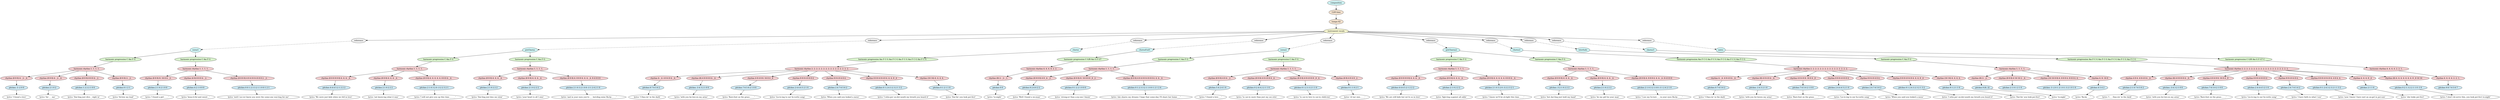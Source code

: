 digraph compositionModel {
    graph [ordering="out"];
    n0 [fillcolor="#cef2f3",style="filled",label="composition"];
    n1 [fillcolor="#f3e1ce",style="filled",label="12/8 time"];
    n0 -> n1;
    n2 [fillcolor="#f3e1ce",style="filled",label="tempo 62"];
    n1 -> n2;
    n3 [fillcolor="#f3f3ce",style="filled",label="instrument vocals"];
    n2 -> n3;
    n4 [fillcolor="#f0f0f0",style="filled",label="reference"];
    n3 -> n4;
    n5 [fillcolor="#f0f0f0",style="filled",label="reference"];
    n3 -> n5;
    n6 [fillcolor="#f0f0f0",style="filled",label="reference"];
    n3 -> n6;
    n7 [fillcolor="#f0f0f0",style="filled",label="reference"];
    n3 -> n7;
    n8 [fillcolor="#f0f0f0",style="filled",label="reference"];
    n3 -> n8;
    n9 [fillcolor="#f0f0f0",style="filled",label="reference"];
    n3 -> n9;
    n10 [fillcolor="#f0f0f0",style="filled",label="reference"];
    n3 -> n10;
    n11 [fillcolor="#f0f0f0",style="filled",label="reference"];
    n3 -> n11;
    n12 [fillcolor="#f0f0f0",style="filled",label="reference"];
    n3 -> n12;
    n13 [fillcolor="#f0f0f0",style="filled",label="reference"];
    n3 -> n13;
    n14 [fillcolor="#cef2f3",style="filled",label="verse1"];
    n15 [fillcolor="#daf3ce",style="filled",label="harmonic progression C Am F G"];
    n14 -> n15;
    n16 [fillcolor="#f3ced0",style="filled",label="harmonic rhythm 1. 1. 1. 1."];
    n15 -> n16;
    n17 [fillcolor="#f3ced0",style="filled",label="rhythm (8 8 8) 4. _2. _4."];
    n16 -> n17;
    n18 [fillcolor="#cee8f3",style="filled",label="pitches -3 -2 0 0"];
    n17 -> n18;
    n19 [fillcolor="white",style="filled",label="lyrics 'I found a love'"];
    n18 -> n19;
    n20 [fillcolor="#f3ced0",style="filled",label="rhythm (8 8 8) 4. _2. _4."];
    n16 -> n20;
    n21 [fillcolor="#cee8f3",style="filled",label="pitches 2 1 0 2"];
    n20 -> n21;
    n22 [fillcolor="white",style="filled",label="lyrics 'for _ _ me'"];
    n21 -> n22;
    n23 [fillcolor="#f3ced0",style="filled",label="rhythm (8 8 8) 8 8 8 4. _2."];
    n16 -> n23;
    n24 [fillcolor="#cee8f3",style="filled",label="pitches 1 2 2 2 1 0 0"];
    n23 -> n24;
    n25 [fillcolor="white",style="filled",label="lyrics 'Dar-ling just dive _ right in'"];
    n24 -> n25;
    n26 [fillcolor="#f3ced0",style="filled",label="rhythm (8 8 8) 2. _2."];
    n16 -> n26;
    n27 [fillcolor="#cee8f3",style="filled",label="pitches 0 1 2 1"];
    n26 -> n27;
    n28 [fillcolor="white",style="filled",label="lyrics 'fol-low my lead'"];
    n27 -> n28;
    n29 [fillcolor="#daf3ce",style="filled",label="harmonic progression C Am F G"];
    n14 -> n29;
    n30 [fillcolor="#f3ced0",style="filled",label="harmonic rhythm 1. 1. 1. 1."];
    n29 -> n30;
    n31 [fillcolor="#f3ced0",style="filled",label="rhythm (8 8 8) 8. 16 8 4. _2."];
    n30 -> n31;
    n32 [fillcolor="#cee8f3",style="filled",label="pitches 2 1 0 2 1 0 0"];
    n31 -> n32;
    n33 [fillcolor="white",style="filled",label="lyrics 'I found a girl _ _ _'"];
    n32 -> n33;
    n34 [fillcolor="#f3ced0",style="filled",label="rhythm (4 8) 8 8 8 4. _2."];
    n30 -> n34;
    n35 [fillcolor="#cee8f3",style="filled",label="pitches 4 2 1 0 0 0"];
    n34 -> n35;
    n36 [fillcolor="white",style="filled",label="lyrics 'beau-ti-ful and sweet _'"];
    n35 -> n36;
    n37 [fillcolor="#f3ced0",style="filled",label="rhythm (8 8 8 8) 4 8 4 8 8 4 8 8 8 2. _2."];
    n30 -> n37;
    n38 [fillcolor="#cee8f3",style="filled",label="pitches 0 0 1 2 3 3 2 1 1 0 0 1 2 1"];
    n37 -> n38;
    n39 [fillcolor="white",style="filled",label="lyrics 'well I ne-ver knew you were the some-one wai-ting for me'"];
    n38 -> n39;
    n40 [fillcolor="#cef2f3",style="filled",label="preChorus"];
    n41 [fillcolor="#daf3ce",style="filled",label="harmonic progression C Am F G"];
    n40 -> n41;
    n42 [fillcolor="#f3ced0",style="filled",label="harmonic rhythm 1. 1. 1. 1."];
    n41 -> n42;
    n43 [fillcolor="#f3ced0",style="filled",label="rhythm (8 8 8 8 8 8) 4. 4. 4. _4."];
    n42 -> n43;
    n44 [fillcolor="#cee8f3",style="filled",label="pitches 4 4 4 5 2 1 2 2 2"];
    n43 -> n44;
    n45 [fillcolor="white",style="filled",label="lyrics 'We were just kids when we fell in love'"];
    n44 -> n45;
    n46 [fillcolor="#f3ced0",style="filled",label="rhythm (8 8 8) 4. 4. 4. _4."];
    n42 -> n46;
    n47 [fillcolor="#cee8f3",style="filled",label="pitches 2 1 0 2 2 2"];
    n46 -> n47;
    n48 [fillcolor="white",style="filled",label="lyrics 'not know-ing what it was'"];
    n47 -> n48;
    n49 [fillcolor="#f3ced0",style="filled",label="rhythm (8 8 8) 4. 4. 4. 4. 4. 8 8 8 4. _4."];
    n42 -> n49;
    n50 [fillcolor="#cee8f3",style="filled",label="pitches 2 1 0 3 2 0 -3 2 2 3 2 1"];
    n49 -> n50;
    n51 [fillcolor="white",style="filled",label="lyrics 'I will not give you up this time _ _ _ _'"];
    n50 -> n51;
    n52 [fillcolor="#daf3ce",style="filled",label="harmonic progression C Am F G"];
    n40 -> n52;
    n53 [fillcolor="#f3ced0",style="filled",label="harmonic rhythm 1. 1. 1. 1."];
    n52 -> n53;
    n54 [fillcolor="#f3ced0",style="filled",label="rhythm (8 8 8) 4. 4. 4. _4."];
    n53 -> n54;
    n55 [fillcolor="#cee8f3",style="filled",label="pitches 2 1 0 2 2 2"];
    n54 -> n55;
    n56 [fillcolor="white",style="filled",label="lyrics 'Dar-ling just kiss me slow'"];
    n55 -> n56;
    n57 [fillcolor="#f3ced0",style="filled",label="rhythm (8 8 8) 4. 4. 4. _4."];
    n53 -> n57;
    n58 [fillcolor="#cee8f3",style="filled",label="pitches 2 1 0 2 2 2"];
    n57 -> n58;
    n59 [fillcolor="white",style="filled",label="lyrics 'your heart is all I own'"];
    n58 -> n59;
    n60 [fillcolor="#f3ced0",style="filled",label="rhythm (8 8 8) 4. 8 8 8 4. 4. 4. _4. 8 4 8 8 8"];
    n53 -> n60;
    n61 [fillcolor="#cee8f3",style="filled",label="pitches 2 1 0 3 2 1 0 0 -3 1 2 4 2 1 0"];
    n60 -> n61;
    n62 [fillcolor="white",style="filled",label="lyrics 'and in your eyes you're _ _ hol-ding mine Ba-by _ _ _'"];
    n61 -> n62;
    n63 [fillcolor="#cef2f3",style="filled",label="chorus"];
    n64 [fillcolor="#daf3ce",style="filled",label="harmonic progression Am F C G Am F C G Am F C G Am F C G Am F C G"];
    n63 -> n64;
    n65 [fillcolor="#f3ced0",style="filled",label="harmonic rhythm 2. 2. 2. 2. 2. 2. 2. 2. 2. 2. 2. 2. 2. 2. 2. 2."];
    n64 -> n65;
    n66 [fillcolor="#f3ced0",style="filled",label="rhythm 4. _4. 4 8 4 8 4. _4."];
    n65 -> n66;
    n67 [fillcolor="#cee8f3",style="filled",label="pitches 0 7 6 5 6 2"];
    n66 -> n67;
    n68 [fillcolor="white",style="filled",label="lyrics 'I Dan-cin' in the dark'"];
    n67 -> n68;
    n69 [fillcolor="#f3ced0",style="filled",label="rhythm (8) 4 8 8 8 8 4. _4."];
    n65 -> n69;
    n70 [fillcolor="#cee8f3",style="filled",label="pitches -3 4 3 2 1 0 0"];
    n69 -> n70;
    n71 [fillcolor="white",style="filled",label="lyrics 'with you be-twe-en my arms'"];
    n70 -> n71;
    n72 [fillcolor="#f3ced0",style="filled",label="rhythm 4 8 4 8 8. 16 8 4 _8"];
    n65 -> n72;
    n73 [fillcolor="#cee8f3",style="filled",label="pitches 7 6 5 6 2 1 0 0"];
    n72 -> n73;
    n74 [fillcolor="white",style="filled",label="lyrics 'Bare-foot on the grass _ _ _'"];
    n73 -> n74;
    n75 [fillcolor="#f3ced0",style="filled",label="rhythm 8 8 8 4 8 8 8 4"];
    n65 -> n75;
    n76 [fillcolor="#cee8f3",style="filled",label="pitches 2 4 4 4 5 2 1 0"];
    n75 -> n76;
    n77 [fillcolor="white",style="filled",label="lyrics 'Lis-te-ing to our fa-vorite song'"];
    n76 -> n77;
    n78 [fillcolor="#f3ced0",style="filled",label="rhythm 8 8 4 8 4 8 4."];
    n65 -> n78;
    n79 [fillcolor="#cee8f3",style="filled",label="pitches 2 4 7 6 5 6 2"];
    n78 -> n79;
    n80 [fillcolor="white",style="filled",label="lyrics 'When you said you looked a mess'"];
    n79 -> n80;
    n81 [fillcolor="#f3ced0",style="filled",label="rhythm 8 8 8 4 8 4 8 4. 4. 4. 8 _4"];
    n65 -> n81;
    n82 [fillcolor="#cee8f3",style="filled",label="pitches 0 1 2 4 3 2 3 2 1 3 2"];
    n81 -> n82;
    n83 [fillcolor="white",style="filled",label="lyrics 'I whis-per un-der-neath my breath you heard it'"];
    n82 -> n83;
    n84 [fillcolor="#f3ced0",style="filled",label="rhythm (16 16) 4. 4. 4. 4."];
    n65 -> n84;
    n85 [fillcolor="#cee8f3",style="filled",label="pitches 0 1 2 1 1 0"];
    n84 -> n85;
    n86 [fillcolor="white",style="filled",label="lyrics 'Dar-lin' you look per-fect'"];
    n85 -> n86;
    n87 [fillcolor="#cef2f3",style="filled",label="chorusEnd1"];
    n88 [fillcolor="#daf3ce",style="filled",label="harmonic progression C G/B Am G F G7"];
    n87 -> n88;
    n89 [fillcolor="#f3ced0",style="filled",label="harmonic rhythm 4. 4. 4. 4. 2. 2."];
    n88 -> n89;
    n90 [fillcolor="#f3ced0",style="filled",label="rhythm (8) 2. _2. _1."];
    n89 -> n90;
    n91 [fillcolor="#cee8f3",style="filled",label="pitches 0 0"];
    n90 -> n91;
    n92 [fillcolor="white",style="filled",label="lyrics 'to-night'"];
    n91 -> n92;
    n93 [fillcolor="#cef2f3",style="filled",label="verse2"];
    n94 [fillcolor="#daf3ce",style="filled",label="harmonic progression C Am F G"];
    n93 -> n94;
    n95 [fillcolor="#f3ced0",style="filled",label="harmonic rhythm 1. 1. 1. 1."];
    n94 -> n95;
    n96 [fillcolor="#f3ced0",style="filled",label="rhythm (8 8 8 8) 4 8 _4. _2."];
    n95 -> n96;
    n97 [fillcolor="#cee8f3",style="filled",label="pitches 0 2 4 0 2 2"];
    n96 -> n97;
    n98 [fillcolor="white",style="filled",label="lyrics 'Well I found a wo-man'"];
    n97 -> n98;
    n99 [fillcolor="#f3ced0",style="filled",label="rhythm (8 8 8) 8. 16 8 8 8 _8 _2."];
    n95 -> n99;
    n100 [fillcolor="#cee8f3",style="filled",label="pitches 0 1 2 2 1 0 0 0"];
    n99 -> n100;
    n101 [fillcolor="white",style="filled",label="lyrics 'strong-er than a-ny-one I know'"];
    n100 -> n101;
    n102 [fillcolor="#f3ced0",style="filled",label="rhythm (8 8 8) 4 8 4 8 8 4 8 8 8 4. 4. 4. _4."];
    n95 -> n102;
    n103 [fillcolor="#cee8f3",style="filled",label="pitches 0 1 2 3 3 2 1 1 0 0 1 2 1 2 4"];
    n102 -> n103;
    n104 [fillcolor="white",style="filled",label="lyrics 'she shares my dreams I hope that some-day I'll share her home _ _'"];
    n103 -> n104;
    n105 [fillcolor="#daf3ce",style="filled",label="harmonic progression C Am F G"];
    n93 -> n105;
    n106 [fillcolor="#f3ced0",style="filled",label="harmonic rhythm 1. 1. 1. 1."];
    n105 -> n106;
    n107 [fillcolor="#f3ced0",style="filled",label="rhythm (8 8 8) 4 8 4. _2."];
    n106 -> n107;
    n108 [fillcolor="#cee8f3",style="filled",label="pitches 5 4 2 4 1 0"];
    n107 -> n108;
    n109 [fillcolor="white",style="filled",label="lyrics 'I found a love _ _'"];
    n108 -> n109;
    n110 [fillcolor="#f3ced0",style="filled",label="rhythm (8 8 8) 4 8 4 8 8 4 _4."];
    n106 -> n110;
    n111 [fillcolor="#cee8f3",style="filled",label="pitches 0 2 4 4 2 2 1 1 0"];
    n110 -> n111;
    n112 [fillcolor="white",style="filled",label="lyrics 'to car-ry more than just my sec-rets'"];
    n111 -> n112;
    n113 [fillcolor="#f3ced0",style="filled",label="rhythm (8 8 8) 4 8 4 8 8 8 _8 _4."];
    n106 -> n113;
    n114 [fillcolor="#cee8f3",style="filled",label="pitches 0 1 2 3 3 2 1 1 0"];
    n113 -> n114;
    n115 [fillcolor="white",style="filled",label="lyrics 'to car-ry love to car-ry child-ren'"];
    n114 -> n115;
    n116 [fillcolor="#f3ced0",style="filled",label="rhythm (8 8) 4 8 4 8 _2."];
    n106 -> n116;
    n117 [fillcolor="#cee8f3",style="filled",label="pitches 0 1 1 0 2 1"];
    n116 -> n117;
    n118 [fillcolor="white",style="filled",label="lyrics 'of our own _ _ _'"];
    n117 -> n118;
    n119 [fillcolor="#cef2f3",style="filled",label="preChorus2"];
    n120 [fillcolor="#daf3ce",style="filled",label="harmonic progression C Am F G"];
    n119 -> n120;
    n121 [fillcolor="#f3ced0",style="filled",label="harmonic rhythm 1. 1. 1. 1."];
    n120 -> n121;
    n122 [fillcolor="#f3ced0",style="filled",label="rhythm (8 8 8 8 8 8) 4. 4. 4. _4."];
    n121 -> n122;
    n123 [fillcolor="#cee8f3",style="filled",label="pitches 4 4 4 5 2 1 2 2 2"];
    n122 -> n123;
    n124 [fillcolor="white",style="filled",label="lyrics 'We are still kids but we're so in love'"];
    n123 -> n124;
    n125 [fillcolor="#f3ced0",style="filled",label="rhythm (8 8 8) 4. 4. 4. _4."];
    n121 -> n125;
    n126 [fillcolor="#cee8f3",style="filled",label="pitches 2 1 0 2 2 2"];
    n125 -> n126;
    n127 [fillcolor="white",style="filled",label="lyrics 'figh-ting a-gainst all odds'"];
    n126 -> n127;
    n128 [fillcolor="#f3ced0",style="filled",label="rhythm (8 8 8) 4. 4. 4. 4. 4. 8 8 8 4. _4."];
    n121 -> n128;
    n129 [fillcolor="#cee8f3",style="filled",label="pitches 2 1 0 3 2 0 -3 2 2 3 2 1"];
    n128 -> n129;
    n130 [fillcolor="white",style="filled",label="lyrics 'I know we'll be al-right this time _ _ _'"];
    n129 -> n130;
    n131 [fillcolor="#daf3ce",style="filled",label="harmonic progression C Am F G"];
    n119 -> n131;
    n132 [fillcolor="#f3ced0",style="filled",label="harmonic rhythm 1. 1. 1. 1."];
    n131 -> n132;
    n133 [fillcolor="#f3ced0",style="filled",label="rhythm (8 8 8 8) 4. 4. 4. _4."];
    n132 -> n133;
    n134 [fillcolor="#cee8f3",style="filled",label="pitches -3 2 1 0 2 2 2"];
    n133 -> n134;
    n135 [fillcolor="white",style="filled",label="lyrics 'but dar-ling just hold my hand'"];
    n134 -> n135;
    n136 [fillcolor="#f3ced0",style="filled",label="rhythm (8 8 8) 4. 4. 4. _4."];
    n132 -> n136;
    n137 [fillcolor="#cee8f3",style="filled",label="pitches 2 1 0 2 2 2"];
    n136 -> n137;
    n138 [fillcolor="white",style="filled",label="lyrics 'be my girl be your man'"];
    n137 -> n138;
    n139 [fillcolor="#f3ced0",style="filled",label="rhythm (8 8 8) 4. 8 8 8 4. 4. 4. _4. 8 4 8 8 8"];
    n132 -> n139;
    n140 [fillcolor="#cee8f3",style="filled",label="pitches 2 1 0 3 2 1 0 0 -3 1 2 4 2 1 0"];
    n139 -> n140;
    n141 [fillcolor="white",style="filled",label="lyrics 'I see my fu-ture _ _ in your eyes Ba-by _ _ _'"];
    n140 -> n141;
    n142 [fillcolor="#cef2f3",style="filled",label="chorus2"];
    n143 [fillcolor="#daf3ce",style="filled",label="harmonic progression Am F C G Am F C G Am F C G Am F C G Am F C G"];
    n142 -> n143;
    n144 [fillcolor="#f3ced0",style="filled",label="harmonic rhythm 2. 2. 2. 2. 2. 2. 2. 2. 2. 2. 2. 2. 2. 2. 2. 2."];
    n143 -> n144;
    n145 [fillcolor="#f3ced0",style="filled",label="rhythm 4. _4. 4 8 4 8 4. _4."];
    n144 -> n145;
    n146 [fillcolor="#cee8f3",style="filled",label="pitches 0 7 6 5 6 2"];
    n145 -> n146;
    n147 [fillcolor="white",style="filled",label="lyrics 'I Dan-cin' in the dark'"];
    n146 -> n147;
    n148 [fillcolor="#f3ced0",style="filled",label="rhythm (8) 4 8 4 8 4. _4."];
    n144 -> n148;
    n149 [fillcolor="#cee8f3",style="filled",label="pitches -3 4 3 2 1 0"];
    n148 -> n149;
    n150 [fillcolor="white",style="filled",label="lyrics 'with you be-tween my arms'"];
    n149 -> n150;
    n151 [fillcolor="#f3ced0",style="filled",label="rhythm 4 8 4 8 8. 16 8 4 _8"];
    n144 -> n151;
    n152 [fillcolor="#cee8f3",style="filled",label="pitches 7 6 5 0 2 1 0 0"];
    n151 -> n152;
    n153 [fillcolor="white",style="filled",label="lyrics 'Bare-foot on the grass _ _ _'"];
    n152 -> n153;
    n154 [fillcolor="#f3ced0",style="filled",label="rhythm 8 8 8 4 8 8 8 4"];
    n144 -> n154;
    n155 [fillcolor="#cee8f3",style="filled",label="pitches 2 4 4 4 5 2 1 0"];
    n154 -> n155;
    n156 [fillcolor="white",style="filled",label="lyrics 'Lis-te-ing to our fa-vorite song'"];
    n155 -> n156;
    n157 [fillcolor="#f3ced0",style="filled",label="rhythm 8 8 4 8 4 8 4."];
    n144 -> n157;
    n158 [fillcolor="#cee8f3",style="filled",label="pitches 2 4 7 6 5 6 2"];
    n157 -> n158;
    n159 [fillcolor="white",style="filled",label="lyrics 'When you said you looked a mess'"];
    n158 -> n159;
    n160 [fillcolor="#f3ced0",style="filled",label="rhythm 8 8 8 4 8 4 8 4. 4. 4. 8 _4"];
    n144 -> n160;
    n161 [fillcolor="#cee8f3",style="filled",label="pitches 0 1 2 4 3 2 3 2 1 3 2"];
    n160 -> n161;
    n162 [fillcolor="white",style="filled",label="lyrics 'I whis-per un-der-neath my breath you heard it'"];
    n161 -> n162;
    n163 [fillcolor="#f3ced0",style="filled",label="rhythm (16 16) 4. 4. 4. 4."];
    n144 -> n163;
    n164 [fillcolor="#cee8f3",style="filled",label="pitches 0 1 2 1 1 0"];
    n163 -> n164;
    n165 [fillcolor="white",style="filled",label="lyrics 'Dar-lin' you look per-fect'"];
    n164 -> n165;
    n166 [fillcolor="#cef2f3",style="filled",label="interlude"];
    n167 [fillcolor="#daf3ce",style="filled",label="harmonic progression C Am F G"];
    n166 -> n167;
    n168 [fillcolor="#f3ced0",style="filled",label="harmonic rhythm 1. 1. 1. 1."];
    n167 -> n168;
    n169 [fillcolor="#f3ced0",style="filled",label="rhythm (8) 2. _2."];
    n168 -> n169;
    n170 [fillcolor="#cee8f3",style="filled",label="pitches 0 [0, 2]"];
    n169 -> n170;
    n171 [fillcolor="white",style="filled",label="lyrics 'to-night'"];
    n170 -> n171;
    n172 [fillcolor="#f3ced0",style="filled",label="rhythm (8 8 8) 4 16 16 2. _4."];
    n168 -> n172;
    n173 [fillcolor="#cee8f3",style="filled",label="pitches 2 1 0 1 2 1 0"];
    n172 -> n173;
    n174 [fillcolor="#f3ced0",style="filled",label="rhythm (16 16 8 8) 4. 8 8 8 4. 8 8 8 4. 4."];
    n168 -> n174;
    n175 [fillcolor="#cee8f3",style="filled",label="pitches -3 -2 0 1 2 1 0 1 3 2 1 0 1 0"];
    n174 -> n175;
    n176 [fillcolor="#f3ced0",style="filled",label="rhythm 4. 8. 16 8"];
    n168 -> n176;
    n177 [fillcolor="#cee8f3",style="filled",label="pitches 4 5 4 2"];
    n176 -> n177;
    n178 [fillcolor="white",style="filled",label="lyrics 'Ba-by _ _'"];
    n177 -> n178;
    n179 [fillcolor="#cef2f3",style="filled",label="chorus3"];
    n180 [fillcolor="#daf3ce",style="filled",label="harmonic progression Am F C G Am F C G Am F C G Am F C G Am F C G"];
    n179 -> n180;
    n181 [fillcolor="#f3ced0",style="filled",label="harmonic rhythm 2. 2. 2. 2. 2. 2. 2. 2. 2. 2. 2. 2. 2. 2. 2. 2. 2. 2. 2. 2."];
    n180 -> n181;
    n182 [fillcolor="#f3ced0",style="filled",label="rhythm 4 8 4. 4 8 4 8 4. _4."];
    n181 -> n182;
    n183 [fillcolor="#cee8f3",style="filled",label="pitches 2 1 0 7 6 5 6 2"];
    n182 -> n183;
    n184 [fillcolor="white",style="filled",label="lyrics 'I _ _ Dan-cin' in the dark'"];
    n183 -> n184;
    n185 [fillcolor="#f3ced0",style="filled",label="rhythm (8) 4 8 8 8 8 4. _4."];
    n181 -> n185;
    n186 [fillcolor="#cee8f3",style="filled",label="pitches -3 4 3 2 1 0 0"];
    n185 -> n186;
    n187 [fillcolor="white",style="filled",label="lyrics 'with you be-twe-en my arms'"];
    n186 -> n187;
    n188 [fillcolor="#f3ced0",style="filled",label="rhythm 4 8 4 8 8. 16 8 4 _8"];
    n181 -> n188;
    n189 [fillcolor="#cee8f3",style="filled",label="pitches 7 6 5 0 2 1 0 0"];
    n188 -> n189;
    n190 [fillcolor="white",style="filled",label="lyrics 'Bare-foot on the grass _ _ _'"];
    n189 -> n190;
    n191 [fillcolor="#f3ced0",style="filled",label="rhythm 8 8 8 4 8 8 8 4"];
    n181 -> n191;
    n192 [fillcolor="#cee8f3",style="filled",label="pitches 2 4 4 4 5 2 1 0"];
    n191 -> n192;
    n193 [fillcolor="white",style="filled",label="lyrics 'Lis-te-ing to our fa-vorite song'"];
    n192 -> n193;
    n194 [fillcolor="#f3ced0",style="filled",label="rhythm 8 8 4 8 4 8 4."];
    n181 -> n194;
    n195 [fillcolor="#cee8f3",style="filled",label="pitches 2 4 7 6 5 4 2"];
    n194 -> n195;
    n196 [fillcolor="white",style="filled",label="lyrics 'I have faith in what I see'"];
    n195 -> n196;
    n197 [fillcolor="#f3ced0",style="filled",label="rhythm 8 8 8 4 8 4 8 4. 4 8 4. 4."];
    n181 -> n197;
    n198 [fillcolor="#cee8f3",style="filled",label="pitches 0 1 2 4 3 2 3 2 1 1 3 2"];
    n197 -> n198;
    n199 [fillcolor="white",style="filled",label="lyrics 'now I know I have met an an-gel in per-son'"];
    n198 -> n199;
    n200 [fillcolor="#f3ced0",style="filled",label="rhythm 4. 4. 4. 8 _4"];
    n181 -> n200;
    n201 [fillcolor="#cee8f3",style="filled",label="pitches 2 1 1 0"];
    n200 -> n201;
    n202 [fillcolor="white",style="filled",label="lyrics 'she looks per-fect'"];
    n201 -> n202;
    n203 [fillcolor="#f3ced0",style="filled",label="rhythm (8) 4. 4. 4. 4. 4. 4. 4. 8 _8 16 16"];
    n181 -> n203;
    n204 [fillcolor="#cee8f3",style="filled",label="pitches 0 2 1 3 2 2 1 1 0 -1 0"];
    n203 -> n204;
    n205 [fillcolor="white",style="filled",label="lyrics 'I don't de-serve this, you look per-fect to-night'"];
    n204 -> n205;
    n206 [fillcolor="#cef2f3",style="filled",label="outro"];
    n207 [fillcolor="#daf3ce",style="filled",label="harmonic progression C G/B Am G F G7 C"];
    n206 -> n207;
    n208 [fillcolor="#f3ced0",style="filled",label="harmonic rhythm 4. 4. 4. 4. 2. 2. 1."];
    n207 -> n208;
    n209 [fillcolor="#f3ced0",style="filled",label="rhythm 4. 4. 4. 4. 2. 2. 1."];
    n208 -> n209;
    n210 [fillcolor="#cee8f3",style="filled",label="pitches 9 8 7 6 5 6 7"];
    n209 -> n210;
    n4 -> n14 [style="dashed"];
    n5 -> n40 [style="dashed"];
    n6 -> n63 [style="dashed"];
    n7 -> n87 [style="dashed"];
    n8 -> n93 [style="dashed"];
    n9 -> n119 [style="dashed"];
    n10 -> n142 [style="dashed"];
    n11 -> n166 [style="dashed"];
    n12 -> n179 [style="dashed"];
    n13 -> n206 [style="dashed"];
}